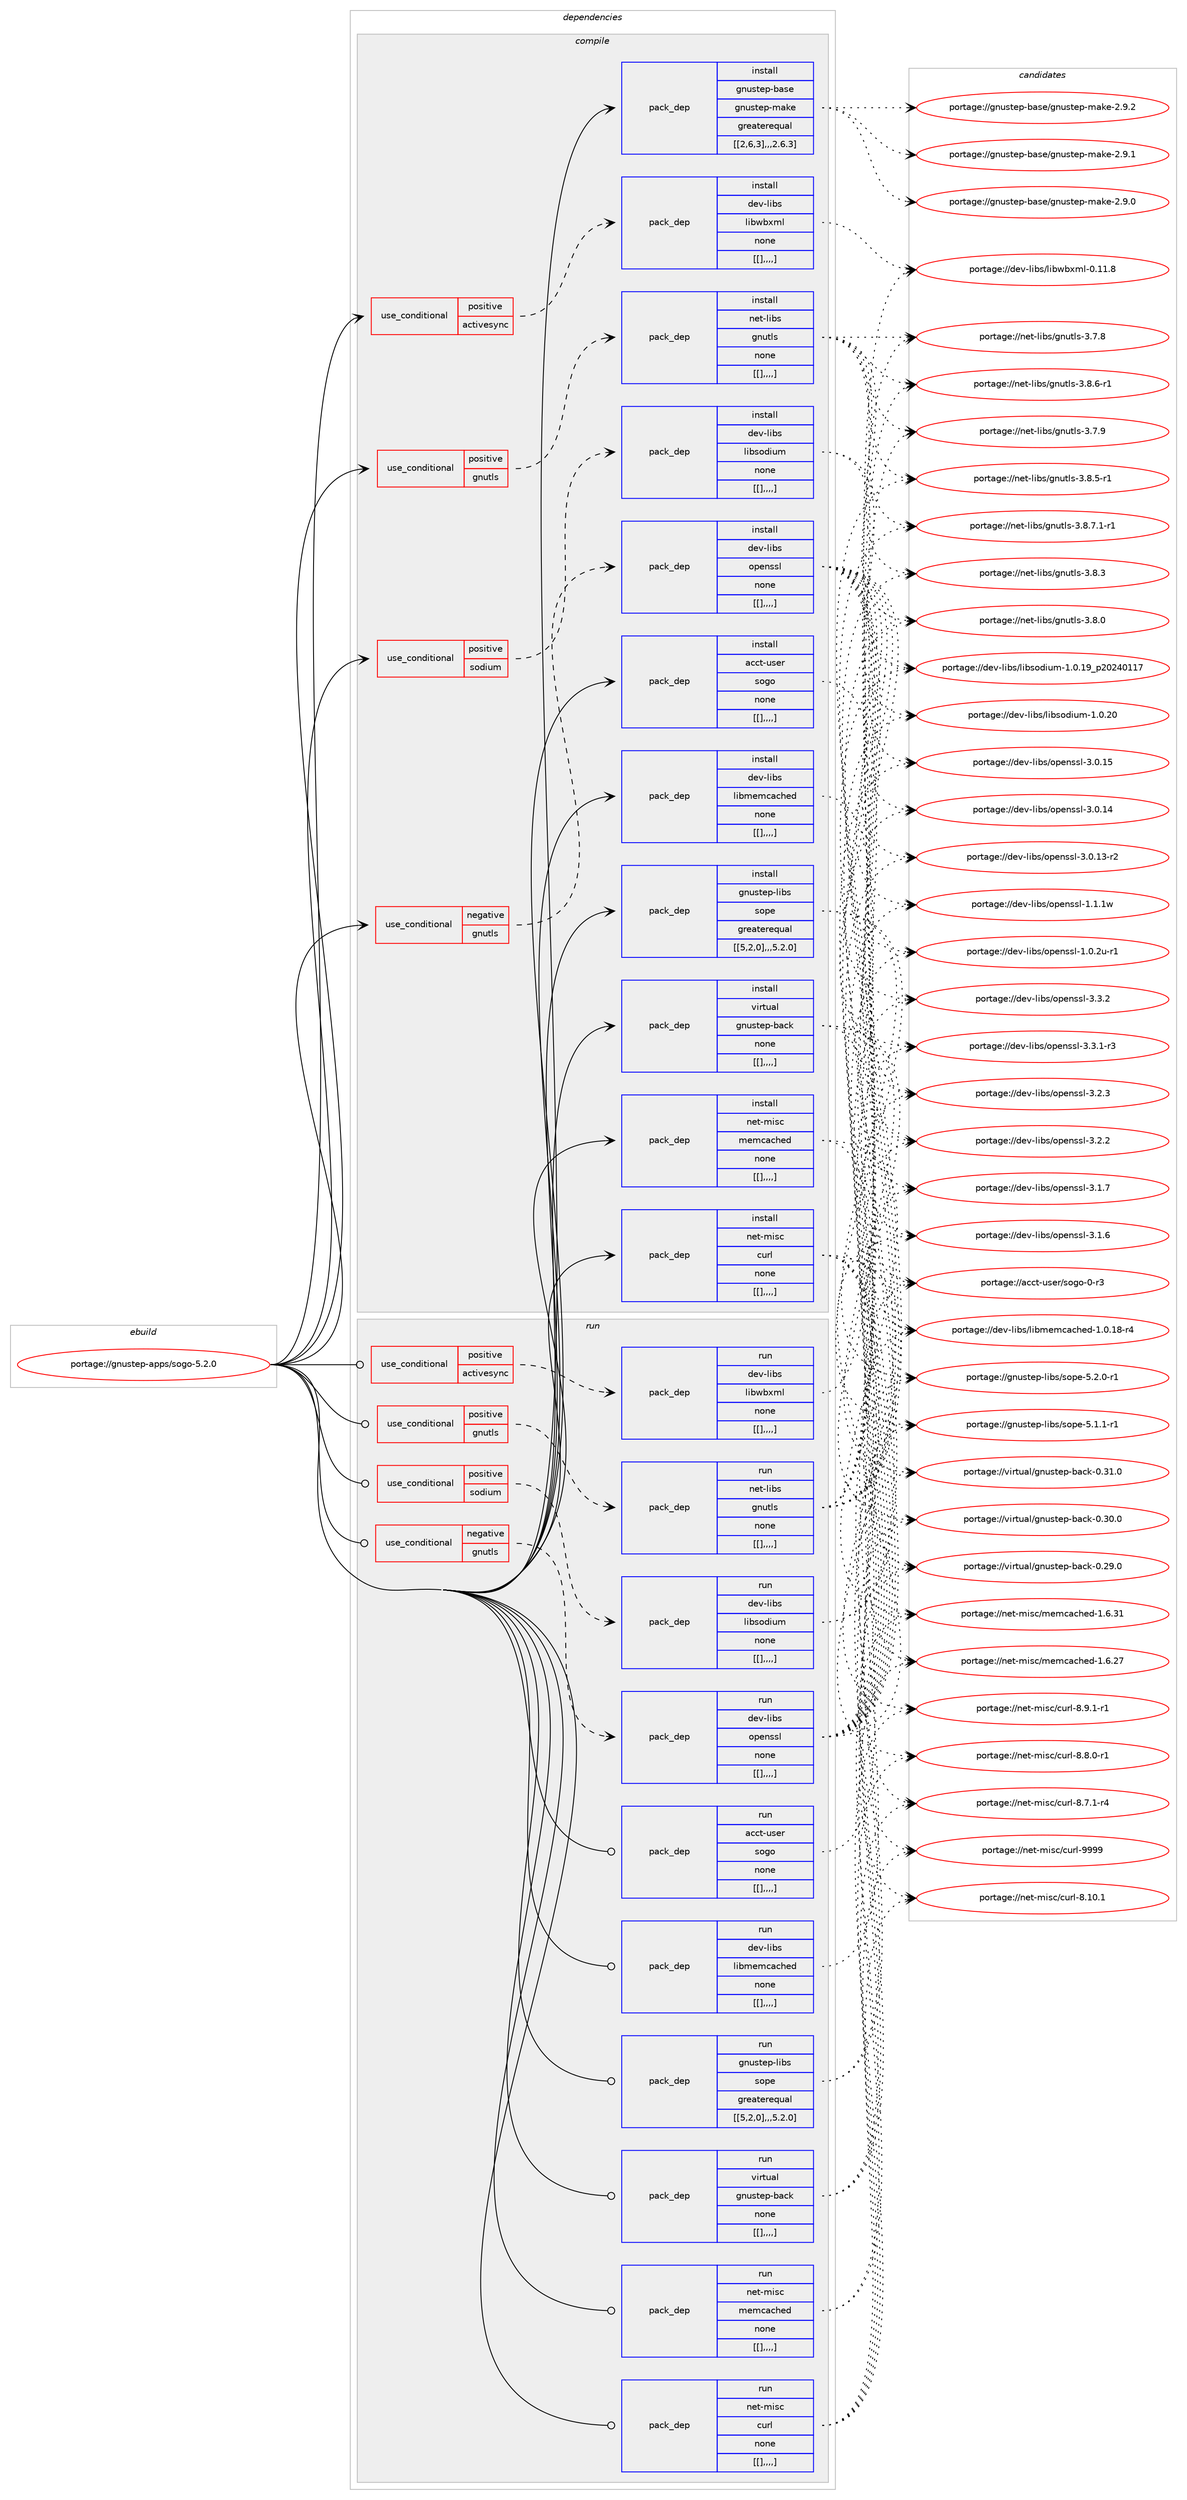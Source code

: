 digraph prolog {

# *************
# Graph options
# *************

newrank=true;
concentrate=true;
compound=true;
graph [rankdir=LR,fontname=Helvetica,fontsize=10,ranksep=1.5];#, ranksep=2.5, nodesep=0.2];
edge  [arrowhead=vee];
node  [fontname=Helvetica,fontsize=10];

# **********
# The ebuild
# **********

subgraph cluster_leftcol {
color=gray;
label=<<i>ebuild</i>>;
id [label="portage://gnustep-apps/sogo-5.2.0", color=red, width=4, href="../gnustep-apps/sogo-5.2.0.svg"];
}

# ****************
# The dependencies
# ****************

subgraph cluster_midcol {
color=gray;
label=<<i>dependencies</i>>;
subgraph cluster_compile {
fillcolor="#eeeeee";
style=filled;
label=<<i>compile</i>>;
subgraph cond70644 {
dependency253028 [label=<<TABLE BORDER="0" CELLBORDER="1" CELLSPACING="0" CELLPADDING="4"><TR><TD ROWSPAN="3" CELLPADDING="10">use_conditional</TD></TR><TR><TD>negative</TD></TR><TR><TD>gnutls</TD></TR></TABLE>>, shape=none, color=red];
subgraph pack180759 {
dependency253032 [label=<<TABLE BORDER="0" CELLBORDER="1" CELLSPACING="0" CELLPADDING="4" WIDTH="220"><TR><TD ROWSPAN="6" CELLPADDING="30">pack_dep</TD></TR><TR><TD WIDTH="110">install</TD></TR><TR><TD>dev-libs</TD></TR><TR><TD>openssl</TD></TR><TR><TD>none</TD></TR><TR><TD>[[],,,,]</TD></TR></TABLE>>, shape=none, color=blue];
}
dependency253028:e -> dependency253032:w [weight=20,style="dashed",arrowhead="vee"];
}
id:e -> dependency253028:w [weight=20,style="solid",arrowhead="vee"];
subgraph cond70650 {
dependency253060 [label=<<TABLE BORDER="0" CELLBORDER="1" CELLSPACING="0" CELLPADDING="4"><TR><TD ROWSPAN="3" CELLPADDING="10">use_conditional</TD></TR><TR><TD>positive</TD></TR><TR><TD>activesync</TD></TR></TABLE>>, shape=none, color=red];
subgraph pack180797 {
dependency253080 [label=<<TABLE BORDER="0" CELLBORDER="1" CELLSPACING="0" CELLPADDING="4" WIDTH="220"><TR><TD ROWSPAN="6" CELLPADDING="30">pack_dep</TD></TR><TR><TD WIDTH="110">install</TD></TR><TR><TD>dev-libs</TD></TR><TR><TD>libwbxml</TD></TR><TR><TD>none</TD></TR><TR><TD>[[],,,,]</TD></TR></TABLE>>, shape=none, color=blue];
}
dependency253060:e -> dependency253080:w [weight=20,style="dashed",arrowhead="vee"];
}
id:e -> dependency253060:w [weight=20,style="solid",arrowhead="vee"];
subgraph cond70667 {
dependency253122 [label=<<TABLE BORDER="0" CELLBORDER="1" CELLSPACING="0" CELLPADDING="4"><TR><TD ROWSPAN="3" CELLPADDING="10">use_conditional</TD></TR><TR><TD>positive</TD></TR><TR><TD>gnutls</TD></TR></TABLE>>, shape=none, color=red];
subgraph pack180838 {
dependency253146 [label=<<TABLE BORDER="0" CELLBORDER="1" CELLSPACING="0" CELLPADDING="4" WIDTH="220"><TR><TD ROWSPAN="6" CELLPADDING="30">pack_dep</TD></TR><TR><TD WIDTH="110">install</TD></TR><TR><TD>net-libs</TD></TR><TR><TD>gnutls</TD></TR><TR><TD>none</TD></TR><TR><TD>[[],,,,]</TD></TR></TABLE>>, shape=none, color=blue];
}
dependency253122:e -> dependency253146:w [weight=20,style="dashed",arrowhead="vee"];
}
id:e -> dependency253122:w [weight=20,style="solid",arrowhead="vee"];
subgraph cond70677 {
dependency253173 [label=<<TABLE BORDER="0" CELLBORDER="1" CELLSPACING="0" CELLPADDING="4"><TR><TD ROWSPAN="3" CELLPADDING="10">use_conditional</TD></TR><TR><TD>positive</TD></TR><TR><TD>sodium</TD></TR></TABLE>>, shape=none, color=red];
subgraph pack180872 {
dependency253176 [label=<<TABLE BORDER="0" CELLBORDER="1" CELLSPACING="0" CELLPADDING="4" WIDTH="220"><TR><TD ROWSPAN="6" CELLPADDING="30">pack_dep</TD></TR><TR><TD WIDTH="110">install</TD></TR><TR><TD>dev-libs</TD></TR><TR><TD>libsodium</TD></TR><TR><TD>none</TD></TR><TR><TD>[[],,,,]</TD></TR></TABLE>>, shape=none, color=blue];
}
dependency253173:e -> dependency253176:w [weight=20,style="dashed",arrowhead="vee"];
}
id:e -> dependency253173:w [weight=20,style="solid",arrowhead="vee"];
subgraph pack180881 {
dependency253243 [label=<<TABLE BORDER="0" CELLBORDER="1" CELLSPACING="0" CELLPADDING="4" WIDTH="220"><TR><TD ROWSPAN="6" CELLPADDING="30">pack_dep</TD></TR><TR><TD WIDTH="110">install</TD></TR><TR><TD>acct-user</TD></TR><TR><TD>sogo</TD></TR><TR><TD>none</TD></TR><TR><TD>[[],,,,]</TD></TR></TABLE>>, shape=none, color=blue];
}
id:e -> dependency253243:w [weight=20,style="solid",arrowhead="vee"];
subgraph pack180924 {
dependency253248 [label=<<TABLE BORDER="0" CELLBORDER="1" CELLSPACING="0" CELLPADDING="4" WIDTH="220"><TR><TD ROWSPAN="6" CELLPADDING="30">pack_dep</TD></TR><TR><TD WIDTH="110">install</TD></TR><TR><TD>dev-libs</TD></TR><TR><TD>libmemcached</TD></TR><TR><TD>none</TD></TR><TR><TD>[[],,,,]</TD></TR></TABLE>>, shape=none, color=blue];
}
id:e -> dependency253248:w [weight=20,style="solid",arrowhead="vee"];
subgraph pack180938 {
dependency253270 [label=<<TABLE BORDER="0" CELLBORDER="1" CELLSPACING="0" CELLPADDING="4" WIDTH="220"><TR><TD ROWSPAN="6" CELLPADDING="30">pack_dep</TD></TR><TR><TD WIDTH="110">install</TD></TR><TR><TD>gnustep-base</TD></TR><TR><TD>gnustep-make</TD></TR><TR><TD>greaterequal</TD></TR><TR><TD>[[2,6,3],,,2.6.3]</TD></TR></TABLE>>, shape=none, color=blue];
}
id:e -> dependency253270:w [weight=20,style="solid",arrowhead="vee"];
subgraph pack180941 {
dependency253286 [label=<<TABLE BORDER="0" CELLBORDER="1" CELLSPACING="0" CELLPADDING="4" WIDTH="220"><TR><TD ROWSPAN="6" CELLPADDING="30">pack_dep</TD></TR><TR><TD WIDTH="110">install</TD></TR><TR><TD>gnustep-libs</TD></TR><TR><TD>sope</TD></TR><TR><TD>greaterequal</TD></TR><TR><TD>[[5,2,0],,,5.2.0]</TD></TR></TABLE>>, shape=none, color=blue];
}
id:e -> dependency253286:w [weight=20,style="solid",arrowhead="vee"];
subgraph pack180955 {
dependency253291 [label=<<TABLE BORDER="0" CELLBORDER="1" CELLSPACING="0" CELLPADDING="4" WIDTH="220"><TR><TD ROWSPAN="6" CELLPADDING="30">pack_dep</TD></TR><TR><TD WIDTH="110">install</TD></TR><TR><TD>net-misc</TD></TR><TR><TD>curl</TD></TR><TR><TD>none</TD></TR><TR><TD>[[],,,,]</TD></TR></TABLE>>, shape=none, color=blue];
}
id:e -> dependency253291:w [weight=20,style="solid",arrowhead="vee"];
subgraph pack180971 {
dependency253334 [label=<<TABLE BORDER="0" CELLBORDER="1" CELLSPACING="0" CELLPADDING="4" WIDTH="220"><TR><TD ROWSPAN="6" CELLPADDING="30">pack_dep</TD></TR><TR><TD WIDTH="110">install</TD></TR><TR><TD>net-misc</TD></TR><TR><TD>memcached</TD></TR><TR><TD>none</TD></TR><TR><TD>[[],,,,]</TD></TR></TABLE>>, shape=none, color=blue];
}
id:e -> dependency253334:w [weight=20,style="solid",arrowhead="vee"];
subgraph pack181014 {
dependency253373 [label=<<TABLE BORDER="0" CELLBORDER="1" CELLSPACING="0" CELLPADDING="4" WIDTH="220"><TR><TD ROWSPAN="6" CELLPADDING="30">pack_dep</TD></TR><TR><TD WIDTH="110">install</TD></TR><TR><TD>virtual</TD></TR><TR><TD>gnustep-back</TD></TR><TR><TD>none</TD></TR><TR><TD>[[],,,,]</TD></TR></TABLE>>, shape=none, color=blue];
}
id:e -> dependency253373:w [weight=20,style="solid",arrowhead="vee"];
}
subgraph cluster_compileandrun {
fillcolor="#eeeeee";
style=filled;
label=<<i>compile and run</i>>;
}
subgraph cluster_run {
fillcolor="#eeeeee";
style=filled;
label=<<i>run</i>>;
subgraph cond70723 {
dependency253389 [label=<<TABLE BORDER="0" CELLBORDER="1" CELLSPACING="0" CELLPADDING="4"><TR><TD ROWSPAN="3" CELLPADDING="10">use_conditional</TD></TR><TR><TD>negative</TD></TR><TR><TD>gnutls</TD></TR></TABLE>>, shape=none, color=red];
subgraph pack181039 {
dependency253391 [label=<<TABLE BORDER="0" CELLBORDER="1" CELLSPACING="0" CELLPADDING="4" WIDTH="220"><TR><TD ROWSPAN="6" CELLPADDING="30">pack_dep</TD></TR><TR><TD WIDTH="110">run</TD></TR><TR><TD>dev-libs</TD></TR><TR><TD>openssl</TD></TR><TR><TD>none</TD></TR><TR><TD>[[],,,,]</TD></TR></TABLE>>, shape=none, color=blue];
}
dependency253389:e -> dependency253391:w [weight=20,style="dashed",arrowhead="vee"];
}
id:e -> dependency253389:w [weight=20,style="solid",arrowhead="odot"];
subgraph cond70729 {
dependency253421 [label=<<TABLE BORDER="0" CELLBORDER="1" CELLSPACING="0" CELLPADDING="4"><TR><TD ROWSPAN="3" CELLPADDING="10">use_conditional</TD></TR><TR><TD>positive</TD></TR><TR><TD>activesync</TD></TR></TABLE>>, shape=none, color=red];
subgraph pack181067 {
dependency253423 [label=<<TABLE BORDER="0" CELLBORDER="1" CELLSPACING="0" CELLPADDING="4" WIDTH="220"><TR><TD ROWSPAN="6" CELLPADDING="30">pack_dep</TD></TR><TR><TD WIDTH="110">run</TD></TR><TR><TD>dev-libs</TD></TR><TR><TD>libwbxml</TD></TR><TR><TD>none</TD></TR><TR><TD>[[],,,,]</TD></TR></TABLE>>, shape=none, color=blue];
}
dependency253421:e -> dependency253423:w [weight=20,style="dashed",arrowhead="vee"];
}
id:e -> dependency253421:w [weight=20,style="solid",arrowhead="odot"];
subgraph cond70733 {
dependency253455 [label=<<TABLE BORDER="0" CELLBORDER="1" CELLSPACING="0" CELLPADDING="4"><TR><TD ROWSPAN="3" CELLPADDING="10">use_conditional</TD></TR><TR><TD>positive</TD></TR><TR><TD>gnutls</TD></TR></TABLE>>, shape=none, color=red];
subgraph pack181095 {
dependency253486 [label=<<TABLE BORDER="0" CELLBORDER="1" CELLSPACING="0" CELLPADDING="4" WIDTH="220"><TR><TD ROWSPAN="6" CELLPADDING="30">pack_dep</TD></TR><TR><TD WIDTH="110">run</TD></TR><TR><TD>net-libs</TD></TR><TR><TD>gnutls</TD></TR><TR><TD>none</TD></TR><TR><TD>[[],,,,]</TD></TR></TABLE>>, shape=none, color=blue];
}
dependency253455:e -> dependency253486:w [weight=20,style="dashed",arrowhead="vee"];
}
id:e -> dependency253455:w [weight=20,style="solid",arrowhead="odot"];
subgraph cond70755 {
dependency253529 [label=<<TABLE BORDER="0" CELLBORDER="1" CELLSPACING="0" CELLPADDING="4"><TR><TD ROWSPAN="3" CELLPADDING="10">use_conditional</TD></TR><TR><TD>positive</TD></TR><TR><TD>sodium</TD></TR></TABLE>>, shape=none, color=red];
subgraph pack181186 {
dependency253595 [label=<<TABLE BORDER="0" CELLBORDER="1" CELLSPACING="0" CELLPADDING="4" WIDTH="220"><TR><TD ROWSPAN="6" CELLPADDING="30">pack_dep</TD></TR><TR><TD WIDTH="110">run</TD></TR><TR><TD>dev-libs</TD></TR><TR><TD>libsodium</TD></TR><TR><TD>none</TD></TR><TR><TD>[[],,,,]</TD></TR></TABLE>>, shape=none, color=blue];
}
dependency253529:e -> dependency253595:w [weight=20,style="dashed",arrowhead="vee"];
}
id:e -> dependency253529:w [weight=20,style="solid",arrowhead="odot"];
subgraph pack181202 {
dependency253654 [label=<<TABLE BORDER="0" CELLBORDER="1" CELLSPACING="0" CELLPADDING="4" WIDTH="220"><TR><TD ROWSPAN="6" CELLPADDING="30">pack_dep</TD></TR><TR><TD WIDTH="110">run</TD></TR><TR><TD>acct-user</TD></TR><TR><TD>sogo</TD></TR><TR><TD>none</TD></TR><TR><TD>[[],,,,]</TD></TR></TABLE>>, shape=none, color=blue];
}
id:e -> dependency253654:w [weight=20,style="solid",arrowhead="odot"];
subgraph pack181263 {
dependency253695 [label=<<TABLE BORDER="0" CELLBORDER="1" CELLSPACING="0" CELLPADDING="4" WIDTH="220"><TR><TD ROWSPAN="6" CELLPADDING="30">pack_dep</TD></TR><TR><TD WIDTH="110">run</TD></TR><TR><TD>dev-libs</TD></TR><TR><TD>libmemcached</TD></TR><TR><TD>none</TD></TR><TR><TD>[[],,,,]</TD></TR></TABLE>>, shape=none, color=blue];
}
id:e -> dependency253695:w [weight=20,style="solid",arrowhead="odot"];
subgraph pack181310 {
dependency253739 [label=<<TABLE BORDER="0" CELLBORDER="1" CELLSPACING="0" CELLPADDING="4" WIDTH="220"><TR><TD ROWSPAN="6" CELLPADDING="30">pack_dep</TD></TR><TR><TD WIDTH="110">run</TD></TR><TR><TD>gnustep-libs</TD></TR><TR><TD>sope</TD></TR><TR><TD>greaterequal</TD></TR><TR><TD>[[5,2,0],,,5.2.0]</TD></TR></TABLE>>, shape=none, color=blue];
}
id:e -> dependency253739:w [weight=20,style="solid",arrowhead="odot"];
subgraph pack181333 {
dependency253761 [label=<<TABLE BORDER="0" CELLBORDER="1" CELLSPACING="0" CELLPADDING="4" WIDTH="220"><TR><TD ROWSPAN="6" CELLPADDING="30">pack_dep</TD></TR><TR><TD WIDTH="110">run</TD></TR><TR><TD>net-misc</TD></TR><TR><TD>curl</TD></TR><TR><TD>none</TD></TR><TR><TD>[[],,,,]</TD></TR></TABLE>>, shape=none, color=blue];
}
id:e -> dependency253761:w [weight=20,style="solid",arrowhead="odot"];
subgraph pack181336 {
dependency253785 [label=<<TABLE BORDER="0" CELLBORDER="1" CELLSPACING="0" CELLPADDING="4" WIDTH="220"><TR><TD ROWSPAN="6" CELLPADDING="30">pack_dep</TD></TR><TR><TD WIDTH="110">run</TD></TR><TR><TD>net-misc</TD></TR><TR><TD>memcached</TD></TR><TR><TD>none</TD></TR><TR><TD>[[],,,,]</TD></TR></TABLE>>, shape=none, color=blue];
}
id:e -> dependency253785:w [weight=20,style="solid",arrowhead="odot"];
subgraph pack181366 {
dependency253806 [label=<<TABLE BORDER="0" CELLBORDER="1" CELLSPACING="0" CELLPADDING="4" WIDTH="220"><TR><TD ROWSPAN="6" CELLPADDING="30">pack_dep</TD></TR><TR><TD WIDTH="110">run</TD></TR><TR><TD>virtual</TD></TR><TR><TD>gnustep-back</TD></TR><TR><TD>none</TD></TR><TR><TD>[[],,,,]</TD></TR></TABLE>>, shape=none, color=blue];
}
id:e -> dependency253806:w [weight=20,style="solid",arrowhead="odot"];
}
}

# **************
# The candidates
# **************

subgraph cluster_choices {
rank=same;
color=gray;
label=<<i>candidates</i>>;

subgraph choice180435 {
color=black;
nodesep=1;
choice100101118451081059811547111112101110115115108455146514650 [label="portage://dev-libs/openssl-3.3.2", color=red, width=4,href="../dev-libs/openssl-3.3.2.svg"];
choice1001011184510810598115471111121011101151151084551465146494511451 [label="portage://dev-libs/openssl-3.3.1-r3", color=red, width=4,href="../dev-libs/openssl-3.3.1-r3.svg"];
choice100101118451081059811547111112101110115115108455146504651 [label="portage://dev-libs/openssl-3.2.3", color=red, width=4,href="../dev-libs/openssl-3.2.3.svg"];
choice100101118451081059811547111112101110115115108455146504650 [label="portage://dev-libs/openssl-3.2.2", color=red, width=4,href="../dev-libs/openssl-3.2.2.svg"];
choice100101118451081059811547111112101110115115108455146494655 [label="portage://dev-libs/openssl-3.1.7", color=red, width=4,href="../dev-libs/openssl-3.1.7.svg"];
choice100101118451081059811547111112101110115115108455146494654 [label="portage://dev-libs/openssl-3.1.6", color=red, width=4,href="../dev-libs/openssl-3.1.6.svg"];
choice10010111845108105981154711111210111011511510845514648464953 [label="portage://dev-libs/openssl-3.0.15", color=red, width=4,href="../dev-libs/openssl-3.0.15.svg"];
choice10010111845108105981154711111210111011511510845514648464952 [label="portage://dev-libs/openssl-3.0.14", color=red, width=4,href="../dev-libs/openssl-3.0.14.svg"];
choice100101118451081059811547111112101110115115108455146484649514511450 [label="portage://dev-libs/openssl-3.0.13-r2", color=red, width=4,href="../dev-libs/openssl-3.0.13-r2.svg"];
choice100101118451081059811547111112101110115115108454946494649119 [label="portage://dev-libs/openssl-1.1.1w", color=red, width=4,href="../dev-libs/openssl-1.1.1w.svg"];
choice1001011184510810598115471111121011101151151084549464846501174511449 [label="portage://dev-libs/openssl-1.0.2u-r1", color=red, width=4,href="../dev-libs/openssl-1.0.2u-r1.svg"];
dependency253032:e -> choice100101118451081059811547111112101110115115108455146514650:w [style=dotted,weight="100"];
dependency253032:e -> choice1001011184510810598115471111121011101151151084551465146494511451:w [style=dotted,weight="100"];
dependency253032:e -> choice100101118451081059811547111112101110115115108455146504651:w [style=dotted,weight="100"];
dependency253032:e -> choice100101118451081059811547111112101110115115108455146504650:w [style=dotted,weight="100"];
dependency253032:e -> choice100101118451081059811547111112101110115115108455146494655:w [style=dotted,weight="100"];
dependency253032:e -> choice100101118451081059811547111112101110115115108455146494654:w [style=dotted,weight="100"];
dependency253032:e -> choice10010111845108105981154711111210111011511510845514648464953:w [style=dotted,weight="100"];
dependency253032:e -> choice10010111845108105981154711111210111011511510845514648464952:w [style=dotted,weight="100"];
dependency253032:e -> choice100101118451081059811547111112101110115115108455146484649514511450:w [style=dotted,weight="100"];
dependency253032:e -> choice100101118451081059811547111112101110115115108454946494649119:w [style=dotted,weight="100"];
dependency253032:e -> choice1001011184510810598115471111121011101151151084549464846501174511449:w [style=dotted,weight="100"];
}
subgraph choice180443 {
color=black;
nodesep=1;
choice100101118451081059811547108105981199812010910845484649494656 [label="portage://dev-libs/libwbxml-0.11.8", color=red, width=4,href="../dev-libs/libwbxml-0.11.8.svg"];
dependency253080:e -> choice100101118451081059811547108105981199812010910845484649494656:w [style=dotted,weight="100"];
}
subgraph choice180445 {
color=black;
nodesep=1;
choice11010111645108105981154710311011711610811545514656465546494511449 [label="portage://net-libs/gnutls-3.8.7.1-r1", color=red, width=4,href="../net-libs/gnutls-3.8.7.1-r1.svg"];
choice1101011164510810598115471031101171161081154551465646544511449 [label="portage://net-libs/gnutls-3.8.6-r1", color=red, width=4,href="../net-libs/gnutls-3.8.6-r1.svg"];
choice1101011164510810598115471031101171161081154551465646534511449 [label="portage://net-libs/gnutls-3.8.5-r1", color=red, width=4,href="../net-libs/gnutls-3.8.5-r1.svg"];
choice110101116451081059811547103110117116108115455146564651 [label="portage://net-libs/gnutls-3.8.3", color=red, width=4,href="../net-libs/gnutls-3.8.3.svg"];
choice110101116451081059811547103110117116108115455146564648 [label="portage://net-libs/gnutls-3.8.0", color=red, width=4,href="../net-libs/gnutls-3.8.0.svg"];
choice110101116451081059811547103110117116108115455146554657 [label="portage://net-libs/gnutls-3.7.9", color=red, width=4,href="../net-libs/gnutls-3.7.9.svg"];
choice110101116451081059811547103110117116108115455146554656 [label="portage://net-libs/gnutls-3.7.8", color=red, width=4,href="../net-libs/gnutls-3.7.8.svg"];
dependency253146:e -> choice11010111645108105981154710311011711610811545514656465546494511449:w [style=dotted,weight="100"];
dependency253146:e -> choice1101011164510810598115471031101171161081154551465646544511449:w [style=dotted,weight="100"];
dependency253146:e -> choice1101011164510810598115471031101171161081154551465646534511449:w [style=dotted,weight="100"];
dependency253146:e -> choice110101116451081059811547103110117116108115455146564651:w [style=dotted,weight="100"];
dependency253146:e -> choice110101116451081059811547103110117116108115455146564648:w [style=dotted,weight="100"];
dependency253146:e -> choice110101116451081059811547103110117116108115455146554657:w [style=dotted,weight="100"];
dependency253146:e -> choice110101116451081059811547103110117116108115455146554656:w [style=dotted,weight="100"];
}
subgraph choice180452 {
color=black;
nodesep=1;
choice1001011184510810598115471081059811511110010511710945494648465048 [label="portage://dev-libs/libsodium-1.0.20", color=red, width=4,href="../dev-libs/libsodium-1.0.20.svg"];
choice1001011184510810598115471081059811511110010511710945494648464957951125048505248494955 [label="portage://dev-libs/libsodium-1.0.19_p20240117", color=red, width=4,href="../dev-libs/libsodium-1.0.19_p20240117.svg"];
dependency253176:e -> choice1001011184510810598115471081059811511110010511710945494648465048:w [style=dotted,weight="100"];
dependency253176:e -> choice1001011184510810598115471081059811511110010511710945494648464957951125048505248494955:w [style=dotted,weight="100"];
}
subgraph choice180489 {
color=black;
nodesep=1;
choice979999116451171151011144711511110311145484511451 [label="portage://acct-user/sogo-0-r3", color=red, width=4,href="../acct-user/sogo-0-r3.svg"];
dependency253243:e -> choice979999116451171151011144711511110311145484511451:w [style=dotted,weight="100"];
}
subgraph choice180504 {
color=black;
nodesep=1;
choice10010111845108105981154710810598109101109999799104101100454946484649564511452 [label="portage://dev-libs/libmemcached-1.0.18-r4", color=red, width=4,href="../dev-libs/libmemcached-1.0.18-r4.svg"];
dependency253248:e -> choice10010111845108105981154710810598109101109999799104101100454946484649564511452:w [style=dotted,weight="100"];
}
subgraph choice180506 {
color=black;
nodesep=1;
choice103110117115116101112459897115101471031101171151161011124510997107101455046574650 [label="portage://gnustep-base/gnustep-make-2.9.2", color=red, width=4,href="../gnustep-base/gnustep-make-2.9.2.svg"];
choice103110117115116101112459897115101471031101171151161011124510997107101455046574649 [label="portage://gnustep-base/gnustep-make-2.9.1", color=red, width=4,href="../gnustep-base/gnustep-make-2.9.1.svg"];
choice103110117115116101112459897115101471031101171151161011124510997107101455046574648 [label="portage://gnustep-base/gnustep-make-2.9.0", color=red, width=4,href="../gnustep-base/gnustep-make-2.9.0.svg"];
dependency253270:e -> choice103110117115116101112459897115101471031101171151161011124510997107101455046574650:w [style=dotted,weight="100"];
dependency253270:e -> choice103110117115116101112459897115101471031101171151161011124510997107101455046574649:w [style=dotted,weight="100"];
dependency253270:e -> choice103110117115116101112459897115101471031101171151161011124510997107101455046574648:w [style=dotted,weight="100"];
}
subgraph choice180511 {
color=black;
nodesep=1;
choice1031101171151161011124510810598115471151111121014553465046484511449 [label="portage://gnustep-libs/sope-5.2.0-r1", color=red, width=4,href="../gnustep-libs/sope-5.2.0-r1.svg"];
choice1031101171151161011124510810598115471151111121014553464946494511449 [label="portage://gnustep-libs/sope-5.1.1-r1", color=red, width=4,href="../gnustep-libs/sope-5.1.1-r1.svg"];
dependency253286:e -> choice1031101171151161011124510810598115471151111121014553465046484511449:w [style=dotted,weight="100"];
dependency253286:e -> choice1031101171151161011124510810598115471151111121014553464946494511449:w [style=dotted,weight="100"];
}
subgraph choice180550 {
color=black;
nodesep=1;
choice110101116451091051159947991171141084557575757 [label="portage://net-misc/curl-9999", color=red, width=4,href="../net-misc/curl-9999.svg"];
choice1101011164510910511599479911711410845564649484649 [label="portage://net-misc/curl-8.10.1", color=red, width=4,href="../net-misc/curl-8.10.1.svg"];
choice110101116451091051159947991171141084556465746494511449 [label="portage://net-misc/curl-8.9.1-r1", color=red, width=4,href="../net-misc/curl-8.9.1-r1.svg"];
choice110101116451091051159947991171141084556465646484511449 [label="portage://net-misc/curl-8.8.0-r1", color=red, width=4,href="../net-misc/curl-8.8.0-r1.svg"];
choice110101116451091051159947991171141084556465546494511452 [label="portage://net-misc/curl-8.7.1-r4", color=red, width=4,href="../net-misc/curl-8.7.1-r4.svg"];
dependency253291:e -> choice110101116451091051159947991171141084557575757:w [style=dotted,weight="100"];
dependency253291:e -> choice1101011164510910511599479911711410845564649484649:w [style=dotted,weight="100"];
dependency253291:e -> choice110101116451091051159947991171141084556465746494511449:w [style=dotted,weight="100"];
dependency253291:e -> choice110101116451091051159947991171141084556465646484511449:w [style=dotted,weight="100"];
dependency253291:e -> choice110101116451091051159947991171141084556465546494511452:w [style=dotted,weight="100"];
}
subgraph choice180551 {
color=black;
nodesep=1;
choice11010111645109105115994710910110999979910410110045494654465149 [label="portage://net-misc/memcached-1.6.31", color=red, width=4,href="../net-misc/memcached-1.6.31.svg"];
choice11010111645109105115994710910110999979910410110045494654465055 [label="portage://net-misc/memcached-1.6.27", color=red, width=4,href="../net-misc/memcached-1.6.27.svg"];
dependency253334:e -> choice11010111645109105115994710910110999979910410110045494654465149:w [style=dotted,weight="100"];
dependency253334:e -> choice11010111645109105115994710910110999979910410110045494654465055:w [style=dotted,weight="100"];
}
subgraph choice180608 {
color=black;
nodesep=1;
choice11810511411611797108471031101171151161011124598979910745484651494648 [label="portage://virtual/gnustep-back-0.31.0", color=red, width=4,href="../virtual/gnustep-back-0.31.0.svg"];
choice11810511411611797108471031101171151161011124598979910745484651484648 [label="portage://virtual/gnustep-back-0.30.0", color=red, width=4,href="../virtual/gnustep-back-0.30.0.svg"];
choice11810511411611797108471031101171151161011124598979910745484650574648 [label="portage://virtual/gnustep-back-0.29.0", color=red, width=4,href="../virtual/gnustep-back-0.29.0.svg"];
dependency253373:e -> choice11810511411611797108471031101171151161011124598979910745484651494648:w [style=dotted,weight="100"];
dependency253373:e -> choice11810511411611797108471031101171151161011124598979910745484651484648:w [style=dotted,weight="100"];
dependency253373:e -> choice11810511411611797108471031101171151161011124598979910745484650574648:w [style=dotted,weight="100"];
}
subgraph choice180611 {
color=black;
nodesep=1;
choice100101118451081059811547111112101110115115108455146514650 [label="portage://dev-libs/openssl-3.3.2", color=red, width=4,href="../dev-libs/openssl-3.3.2.svg"];
choice1001011184510810598115471111121011101151151084551465146494511451 [label="portage://dev-libs/openssl-3.3.1-r3", color=red, width=4,href="../dev-libs/openssl-3.3.1-r3.svg"];
choice100101118451081059811547111112101110115115108455146504651 [label="portage://dev-libs/openssl-3.2.3", color=red, width=4,href="../dev-libs/openssl-3.2.3.svg"];
choice100101118451081059811547111112101110115115108455146504650 [label="portage://dev-libs/openssl-3.2.2", color=red, width=4,href="../dev-libs/openssl-3.2.2.svg"];
choice100101118451081059811547111112101110115115108455146494655 [label="portage://dev-libs/openssl-3.1.7", color=red, width=4,href="../dev-libs/openssl-3.1.7.svg"];
choice100101118451081059811547111112101110115115108455146494654 [label="portage://dev-libs/openssl-3.1.6", color=red, width=4,href="../dev-libs/openssl-3.1.6.svg"];
choice10010111845108105981154711111210111011511510845514648464953 [label="portage://dev-libs/openssl-3.0.15", color=red, width=4,href="../dev-libs/openssl-3.0.15.svg"];
choice10010111845108105981154711111210111011511510845514648464952 [label="portage://dev-libs/openssl-3.0.14", color=red, width=4,href="../dev-libs/openssl-3.0.14.svg"];
choice100101118451081059811547111112101110115115108455146484649514511450 [label="portage://dev-libs/openssl-3.0.13-r2", color=red, width=4,href="../dev-libs/openssl-3.0.13-r2.svg"];
choice100101118451081059811547111112101110115115108454946494649119 [label="portage://dev-libs/openssl-1.1.1w", color=red, width=4,href="../dev-libs/openssl-1.1.1w.svg"];
choice1001011184510810598115471111121011101151151084549464846501174511449 [label="portage://dev-libs/openssl-1.0.2u-r1", color=red, width=4,href="../dev-libs/openssl-1.0.2u-r1.svg"];
dependency253391:e -> choice100101118451081059811547111112101110115115108455146514650:w [style=dotted,weight="100"];
dependency253391:e -> choice1001011184510810598115471111121011101151151084551465146494511451:w [style=dotted,weight="100"];
dependency253391:e -> choice100101118451081059811547111112101110115115108455146504651:w [style=dotted,weight="100"];
dependency253391:e -> choice100101118451081059811547111112101110115115108455146504650:w [style=dotted,weight="100"];
dependency253391:e -> choice100101118451081059811547111112101110115115108455146494655:w [style=dotted,weight="100"];
dependency253391:e -> choice100101118451081059811547111112101110115115108455146494654:w [style=dotted,weight="100"];
dependency253391:e -> choice10010111845108105981154711111210111011511510845514648464953:w [style=dotted,weight="100"];
dependency253391:e -> choice10010111845108105981154711111210111011511510845514648464952:w [style=dotted,weight="100"];
dependency253391:e -> choice100101118451081059811547111112101110115115108455146484649514511450:w [style=dotted,weight="100"];
dependency253391:e -> choice100101118451081059811547111112101110115115108454946494649119:w [style=dotted,weight="100"];
dependency253391:e -> choice1001011184510810598115471111121011101151151084549464846501174511449:w [style=dotted,weight="100"];
}
subgraph choice180619 {
color=black;
nodesep=1;
choice100101118451081059811547108105981199812010910845484649494656 [label="portage://dev-libs/libwbxml-0.11.8", color=red, width=4,href="../dev-libs/libwbxml-0.11.8.svg"];
dependency253423:e -> choice100101118451081059811547108105981199812010910845484649494656:w [style=dotted,weight="100"];
}
subgraph choice180623 {
color=black;
nodesep=1;
choice11010111645108105981154710311011711610811545514656465546494511449 [label="portage://net-libs/gnutls-3.8.7.1-r1", color=red, width=4,href="../net-libs/gnutls-3.8.7.1-r1.svg"];
choice1101011164510810598115471031101171161081154551465646544511449 [label="portage://net-libs/gnutls-3.8.6-r1", color=red, width=4,href="../net-libs/gnutls-3.8.6-r1.svg"];
choice1101011164510810598115471031101171161081154551465646534511449 [label="portage://net-libs/gnutls-3.8.5-r1", color=red, width=4,href="../net-libs/gnutls-3.8.5-r1.svg"];
choice110101116451081059811547103110117116108115455146564651 [label="portage://net-libs/gnutls-3.8.3", color=red, width=4,href="../net-libs/gnutls-3.8.3.svg"];
choice110101116451081059811547103110117116108115455146564648 [label="portage://net-libs/gnutls-3.8.0", color=red, width=4,href="../net-libs/gnutls-3.8.0.svg"];
choice110101116451081059811547103110117116108115455146554657 [label="portage://net-libs/gnutls-3.7.9", color=red, width=4,href="../net-libs/gnutls-3.7.9.svg"];
choice110101116451081059811547103110117116108115455146554656 [label="portage://net-libs/gnutls-3.7.8", color=red, width=4,href="../net-libs/gnutls-3.7.8.svg"];
dependency253486:e -> choice11010111645108105981154710311011711610811545514656465546494511449:w [style=dotted,weight="100"];
dependency253486:e -> choice1101011164510810598115471031101171161081154551465646544511449:w [style=dotted,weight="100"];
dependency253486:e -> choice1101011164510810598115471031101171161081154551465646534511449:w [style=dotted,weight="100"];
dependency253486:e -> choice110101116451081059811547103110117116108115455146564651:w [style=dotted,weight="100"];
dependency253486:e -> choice110101116451081059811547103110117116108115455146564648:w [style=dotted,weight="100"];
dependency253486:e -> choice110101116451081059811547103110117116108115455146554657:w [style=dotted,weight="100"];
dependency253486:e -> choice110101116451081059811547103110117116108115455146554656:w [style=dotted,weight="100"];
}
subgraph choice180684 {
color=black;
nodesep=1;
choice1001011184510810598115471081059811511110010511710945494648465048 [label="portage://dev-libs/libsodium-1.0.20", color=red, width=4,href="../dev-libs/libsodium-1.0.20.svg"];
choice1001011184510810598115471081059811511110010511710945494648464957951125048505248494955 [label="portage://dev-libs/libsodium-1.0.19_p20240117", color=red, width=4,href="../dev-libs/libsodium-1.0.19_p20240117.svg"];
dependency253595:e -> choice1001011184510810598115471081059811511110010511710945494648465048:w [style=dotted,weight="100"];
dependency253595:e -> choice1001011184510810598115471081059811511110010511710945494648464957951125048505248494955:w [style=dotted,weight="100"];
}
subgraph choice180730 {
color=black;
nodesep=1;
choice979999116451171151011144711511110311145484511451 [label="portage://acct-user/sogo-0-r3", color=red, width=4,href="../acct-user/sogo-0-r3.svg"];
dependency253654:e -> choice979999116451171151011144711511110311145484511451:w [style=dotted,weight="100"];
}
subgraph choice180731 {
color=black;
nodesep=1;
choice10010111845108105981154710810598109101109999799104101100454946484649564511452 [label="portage://dev-libs/libmemcached-1.0.18-r4", color=red, width=4,href="../dev-libs/libmemcached-1.0.18-r4.svg"];
dependency253695:e -> choice10010111845108105981154710810598109101109999799104101100454946484649564511452:w [style=dotted,weight="100"];
}
subgraph choice180734 {
color=black;
nodesep=1;
choice1031101171151161011124510810598115471151111121014553465046484511449 [label="portage://gnustep-libs/sope-5.2.0-r1", color=red, width=4,href="../gnustep-libs/sope-5.2.0-r1.svg"];
choice1031101171151161011124510810598115471151111121014553464946494511449 [label="portage://gnustep-libs/sope-5.1.1-r1", color=red, width=4,href="../gnustep-libs/sope-5.1.1-r1.svg"];
dependency253739:e -> choice1031101171151161011124510810598115471151111121014553465046484511449:w [style=dotted,weight="100"];
dependency253739:e -> choice1031101171151161011124510810598115471151111121014553464946494511449:w [style=dotted,weight="100"];
}
subgraph choice180736 {
color=black;
nodesep=1;
choice110101116451091051159947991171141084557575757 [label="portage://net-misc/curl-9999", color=red, width=4,href="../net-misc/curl-9999.svg"];
choice1101011164510910511599479911711410845564649484649 [label="portage://net-misc/curl-8.10.1", color=red, width=4,href="../net-misc/curl-8.10.1.svg"];
choice110101116451091051159947991171141084556465746494511449 [label="portage://net-misc/curl-8.9.1-r1", color=red, width=4,href="../net-misc/curl-8.9.1-r1.svg"];
choice110101116451091051159947991171141084556465646484511449 [label="portage://net-misc/curl-8.8.0-r1", color=red, width=4,href="../net-misc/curl-8.8.0-r1.svg"];
choice110101116451091051159947991171141084556465546494511452 [label="portage://net-misc/curl-8.7.1-r4", color=red, width=4,href="../net-misc/curl-8.7.1-r4.svg"];
dependency253761:e -> choice110101116451091051159947991171141084557575757:w [style=dotted,weight="100"];
dependency253761:e -> choice1101011164510910511599479911711410845564649484649:w [style=dotted,weight="100"];
dependency253761:e -> choice110101116451091051159947991171141084556465746494511449:w [style=dotted,weight="100"];
dependency253761:e -> choice110101116451091051159947991171141084556465646484511449:w [style=dotted,weight="100"];
dependency253761:e -> choice110101116451091051159947991171141084556465546494511452:w [style=dotted,weight="100"];
}
subgraph choice180770 {
color=black;
nodesep=1;
choice11010111645109105115994710910110999979910410110045494654465149 [label="portage://net-misc/memcached-1.6.31", color=red, width=4,href="../net-misc/memcached-1.6.31.svg"];
choice11010111645109105115994710910110999979910410110045494654465055 [label="portage://net-misc/memcached-1.6.27", color=red, width=4,href="../net-misc/memcached-1.6.27.svg"];
dependency253785:e -> choice11010111645109105115994710910110999979910410110045494654465149:w [style=dotted,weight="100"];
dependency253785:e -> choice11010111645109105115994710910110999979910410110045494654465055:w [style=dotted,weight="100"];
}
subgraph choice180785 {
color=black;
nodesep=1;
choice11810511411611797108471031101171151161011124598979910745484651494648 [label="portage://virtual/gnustep-back-0.31.0", color=red, width=4,href="../virtual/gnustep-back-0.31.0.svg"];
choice11810511411611797108471031101171151161011124598979910745484651484648 [label="portage://virtual/gnustep-back-0.30.0", color=red, width=4,href="../virtual/gnustep-back-0.30.0.svg"];
choice11810511411611797108471031101171151161011124598979910745484650574648 [label="portage://virtual/gnustep-back-0.29.0", color=red, width=4,href="../virtual/gnustep-back-0.29.0.svg"];
dependency253806:e -> choice11810511411611797108471031101171151161011124598979910745484651494648:w [style=dotted,weight="100"];
dependency253806:e -> choice11810511411611797108471031101171151161011124598979910745484651484648:w [style=dotted,weight="100"];
dependency253806:e -> choice11810511411611797108471031101171151161011124598979910745484650574648:w [style=dotted,weight="100"];
}
}

}
